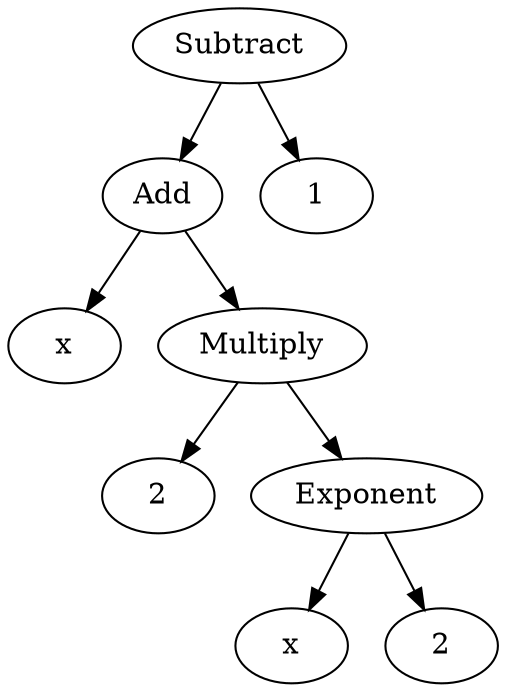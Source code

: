 digraph {
    Variable1 [label="x"];
    Variable2 [label="x"];
    Real1 [label="2"];
    Real2 [label="2"];

    Subtract -> Add;
    Subtract -> 1;

    Add -> Multiply;
    Add -> Variable1;

    Multiply -> Real1
    Multiply -> Exponent

    Exponent -> Variable2
    Exponent -> Real2
}